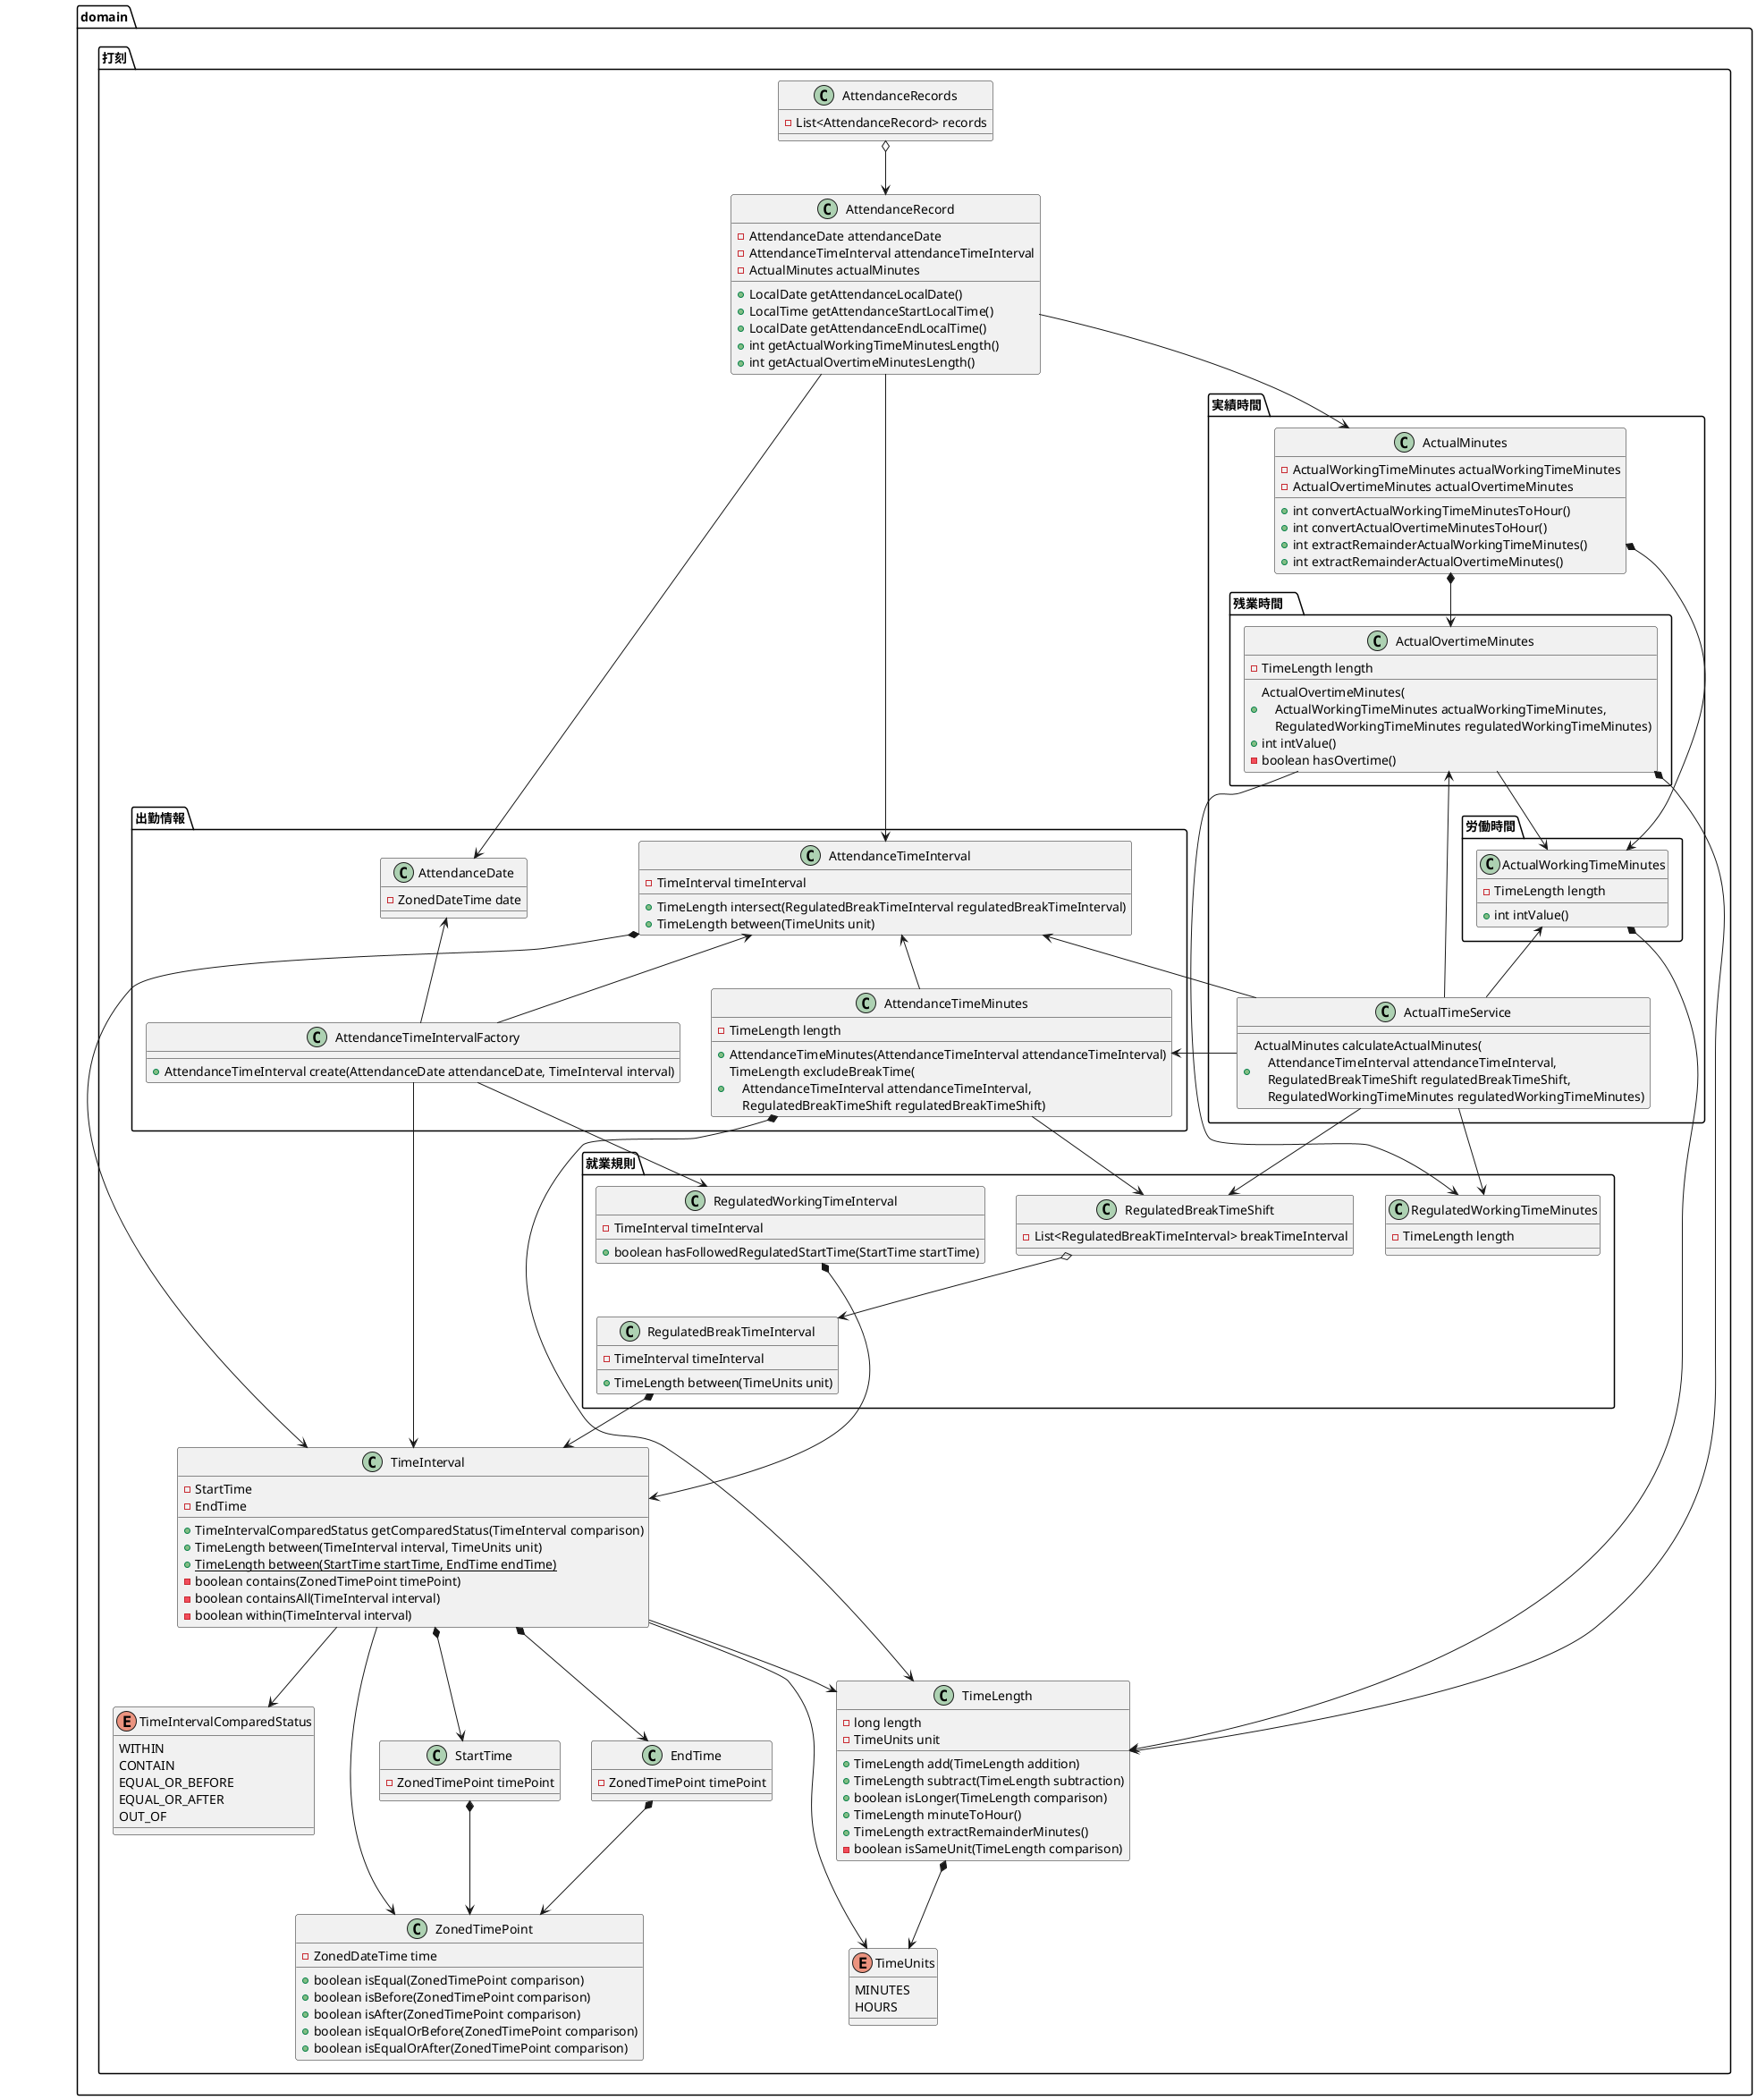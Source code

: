 @startuml

package domain {
    package 打刻 {
        class AttendanceRecord {
            - AttendanceDate attendanceDate
            - AttendanceTimeInterval attendanceTimeInterval
            - ActualMinutes actualMinutes
            + LocalDate getAttendanceLocalDate()
            + LocalTime getAttendanceStartLocalTime()
            + LocalDate getAttendanceEndLocalTime()
            + int getActualWorkingTimeMinutesLength()
            + int getActualOvertimeMinutesLength()
        }

        class AttendanceRecords {
            - List<AttendanceRecord> records
        }

        package 出勤情報 {
            class AttendanceDate {
                - ZonedDateTime date
            }
            class AttendanceTimeInterval {
                - TimeInterval timeInterval
                + TimeLength intersect(RegulatedBreakTimeInterval regulatedBreakTimeInterval)
                + TimeLength between(TimeUnits unit)
            } 
            class AttendanceTimeMinutes {
                - TimeLength length
                + AttendanceTimeMinutes(AttendanceTimeInterval attendanceTimeInterval)
                + TimeLength excludeBreakTime(\n    AttendanceTimeInterval attendanceTimeInterval, \n    RegulatedBreakTimeShift regulatedBreakTimeShift)
            }
            class AttendanceTimeIntervalFactory {
                + AttendanceTimeInterval create(AttendanceDate attendanceDate, TimeInterval interval)
            }       
        }

        package 実績時間 {
            package 残業時間　{
                class ActualOvertimeMinutes {
                    - TimeLength length
                    + ActualOvertimeMinutes(\n    ActualWorkingTimeMinutes actualWorkingTimeMinutes, \n    RegulatedWorkingTimeMinutes regulatedWorkingTimeMinutes)
                    + int intValue()
                    - boolean hasOvertime()

                }
            }
            package 労働時間 {
                class ActualWorkingTimeMinutes {
                    - TimeLength length
                    + int intValue()
                }
            }
            class ActualMinutes {
                - ActualWorkingTimeMinutes actualWorkingTimeMinutes
                - ActualOvertimeMinutes actualOvertimeMinutes
                + int convertActualWorkingTimeMinutesToHour()
                + int convertActualOvertimeMinutesToHour()
                + int extractRemainderActualWorkingTimeMinutes()
                + int extractRemainderActualOvertimeMinutes()
            }
            class ActualTimeService {
                + ActualMinutes calculateActualMinutes(\n    AttendanceTimeInterval attendanceTimeInterval, \n    RegulatedBreakTimeShift regulatedBreakTimeShift, \n    RegulatedWorkingTimeMinutes regulatedWorkingTimeMinutes)
            }
        }

        package 就業規則 {
            class RegulatedWorkingTimeMinutes {
                - TimeLength length
            }
            class RegulatedWorkingTimeInterval {
                - TimeInterval timeInterval
                + boolean hasFollowedRegulatedStartTime(StartTime startTime)
            }
            class RegulatedBreakTimeInterval {
                - TimeInterval timeInterval
                + TimeLength between(TimeUnits unit)
            }
            class RegulatedBreakTimeShift {
                - List<RegulatedBreakTimeInterval> breakTimeInterval
            }
        }
        class ZonedTimePoint {
            - ZonedDateTime time
            + boolean isEqual(ZonedTimePoint comparison) 
            + boolean isBefore(ZonedTimePoint comparison) 
            + boolean isAfter(ZonedTimePoint comparison) 
            + boolean isEqualOrBefore(ZonedTimePoint comparison) 
            + boolean isEqualOrAfter(ZonedTimePoint comparison) 
        }
        class StartTime {
            - ZonedTimePoint timePoint
        }
        class EndTime {
            - ZonedTimePoint timePoint
        }

        class TimeLength {
            - long length
            - TimeUnits unit
            + TimeLength add(TimeLength addition)
            + TimeLength subtract(TimeLength subtraction)
            + boolean isLonger(TimeLength comparison)
            + TimeLength minuteToHour()
            + TimeLength extractRemainderMinutes()
            - boolean isSameUnit(TimeLength comparison)
        }

        class TimeInterval {
            - StartTime
            - EndTime
            +  TimeIntervalComparedStatus getComparedStatus(TimeInterval comparison)
            + TimeLength between(TimeInterval interval, TimeUnits unit)
            + {static} TimeLength between(StartTime startTime, EndTime endTime)
            - boolean contains(ZonedTimePoint timePoint)
            - boolean containsAll(TimeInterval interval)
            - boolean within(TimeInterval interval)
        }
        
        enum TimeUnits {
            MINUTES
            HOURS
        }
        enum TimeIntervalComparedStatus {
            WITHIN
            CONTAIN
            EQUAL_OR_BEFORE
            EQUAL_OR_AFTER
            OUT_OF
        }

        AttendanceRecords o--> AttendanceRecord
        AttendanceRecord --> AttendanceDate
        AttendanceRecord --> AttendanceTimeInterval
        AttendanceRecord --> ActualMinutes

        ActualMinutes *--> ActualOvertimeMinutes
        ActualMinutes *--> ActualWorkingTimeMinutes

        ActualOvertimeMinutes *--> TimeLength
        ActualOvertimeMinutes -down-> ActualWorkingTimeMinutes
        ActualOvertimeMinutes --> RegulatedWorkingTimeMinutes

        ActualWorkingTimeMinutes *--> TimeLength
        ActualTimeService -up-> ActualOvertimeMinutes
        ActualTimeService -up-> ActualWorkingTimeMinutes
        ActualTimeService -left-> AttendanceTimeInterval
        ActualTimeService -left-> AttendanceTimeMinutes
        ActualTimeService --> RegulatedBreakTimeShift
        ActualTimeService --> RegulatedWorkingTimeMinutes

        AttendanceTimeMinutes *--> TimeLength
        AttendanceTimeMinutes -up-> AttendanceTimeInterval
        AttendanceTimeMinutes --> RegulatedBreakTimeShift
        AttendanceTimeInterval *--> TimeInterval
        AttendanceTimeIntervalFactory -up-> AttendanceDate
        AttendanceTimeIntervalFactory -up-> AttendanceTimeInterval
        AttendanceTimeIntervalFactory --> RegulatedWorkingTimeInterval
        AttendanceTimeIntervalFactory --> TimeInterval

        RegulatedWorkingTimeInterval *--> TimeInterval
        RegulatedBreakTimeInterval *--> TimeInterval
        RegulatedBreakTimeShift o--> RegulatedBreakTimeInterval

        TimeInterval *--> StartTime
        TimeInterval *--> EndTime

        StartTime *--> ZonedTimePoint
        EndTime *--> ZonedTimePoint

        TimeLength *--> TimeUnits

        TimeInterval --> ZonedTimePoint
        TimeInterval --> TimeIntervalComparedStatus
        TimeInterval --> TimeLength
        TimeInterval --> TimeUnits
    }

    ' package 月次集計 {
    '     class AttendanceAggregationMonthly {
    '         - TimeLength totalWorkingTimeMinutesLength
    '         - TimeLength totalOvertimeMinutesLength
    '         + public AttendanceAggregationMonthly(Optional<Integer> totalWorkingTimeMinutes, Optional<Integer> totalOvertimeMinutes)
    '         + int convertActualWorkingTimeMinutesToHour()
    '         + int convertActualOvertimeMinutesToHour()
    '         + int extractRemainderActualWorkingTimeMinutes()
    '         + int extractRemainderActualOvertimeMinutes()
    '     }
    '     class AggregationMonth {
    '         - YearMonth yearMonth
    '         + boolean equalsYearMonth(LocalDate date)
    '         - boolean equalsYear(LocalDate date)
    '         - boolean equalsMonth(LocalDate date)
    '     }
    ' }
}

' package controller {
'     class AttendanceController {
'         - AttendanceRecordingService attendanceRecordService
'         - AttendanceAggregationService attendanceAggregationService
'         + void record(String[] inputParams)
'         + void aggregateMonthly(String[] inputParams)
'　　　　　- void outputAttendanceRecord(AttendanceRecord attendanceRecord) 
'　　　　　- void outputAggregationMonthly(AggregationMonth aggregationMonth, AttendanceAggregationMonthly attendanceAggregationMonthly) 
'     }
'     AttendanceController *--> AttendanceRecordingService
'     AttendanceController *--> AttendanceAggregationService
' }

' package service {
'     class AttendanceRecordingService {
'         - AttendanceRepository attendanceRepository
'         - RegulationRepository regulationRepository
'         + AttendanceRecord register(AttendanceDate attendanceDate, AttendanceTimeInterval attendanceTimeInterval)
'     }
'     class AttendanceAggregationService {
'         - AttendanceRepository attendanceRepository
'         + AttendanceAggregationMonthly aggregateMonthly(AggregationMonth aggregationMonth)
'     }
'     interface AttendanceRepository {
'         + void register(AttendanceRecord attendanceRecord)
'         + AttendanceAggregationMonthly fetchMonthly(AggregationMonth aggregationMonth)
'     }
'     interface RegulationRepository {
'         + fetchBreakTimeIntervalShift(AttendanceDate attendanceDate)
'         + RegulatedWorkingTimeMinutes fetchRegulatedWorkingTimeMinutes(AttendanceDate attendanceDate)
'     }
'     AttendanceRecordingService   *--> AttendanceRepository
'     AttendanceRecordingService   *--> RegulationRepository
'     AttendanceAggregationService *--> AttendanceRepository
' }

' package datasource {
'     class AttendanceRepositoryCsv {
'         + void register(AttendanceRecord attendanceRecord)
'         + AttendanceAggregationMonthly fetchMonthly(AggregationMonth aggregationMonth)
'     }
'     class RegulationRepositoryCsv {
'         + BreakTimeIntervalShift fetchBreakTimeList(AttendanceDate attendanceDate)
'         + RegulatedWorkingTimeMinutes fetchRegulatedWorkingTimeMinutes(AttendanceDate attendanceDate)
'     }
'     class AttendanceCsvDao {
'         - CsvDao<AttendanceRecordEntity> csvDao 
'         - AppCsvProperties appCsvProperties 
'         + void register(AttendanceRecord attendanceRecord)
'         + AttendanceRecordEntities fetchAll(AttendanceDate attendanceDate)
'         + AttendaceRecordEntities fetchMonthly(AggregationMonth aggregationMonth)
'     }
'     class RegulatedBreakTimeCsvDao {
'         - CsvDao<RegulatedBreakTimeEntity> csvDao 
'         - AppCsvProperties appCsvProperties 
'         + RegulatedBreakTimeEntities fetchAll(AttendanceDate attendanceDate)
'     }
'     class RegulatedWorkingTimeMinutesCsvDao {
'         - CsvDao<RegulatedWorkingTimeMinutesEntity> csvDao
'         - AppCsvProperties appCsvProperties 
'         + void write(Writer writer, T bean)
'         + RegulatedWorkingTimeMinutesEntity fetch(AttendanceDate attendanceDate)
'     }
'     class CsvDao<T> {
'         + void writeAll(Writer writer, List<T> beans)
'         + void write(Writer writer, T bean)
'         + List<T> read(Reader reader, Class<? extends T> type)
'     }
'     class AttendanceRecordEntities {
'         - List<AttendanceRecordEntity> records
'         + void upsert(AttendanceRecord record)   
'         + void add(AttendanceRecord record)   
'         + void update(AttendanceRecord record)   
'         + Optional<Integer> indexOf(AttendanceRecord record)        
'     }
'     class AttendanceRecordEntity {
'         - LocalDate ymd
'         - LocalTime startDate
'         - LocalTime endDate
'         - int workingTimeMinutes
'         - int overtimeMinutes
'         - ZonedDateTime updatedAt
'     }
'     class RegulatedBreakTimeEntities {
'         - List<RegulatedBreakTimeEntity> records    
'     }
'     class RegulatedBreakTimeEntity {
'         - LocalDate validStartDate
'         - LocalDate validEndDate
'         - String breakTimeStart
'         - String breakTimeEnd
'     }
'     class RegulatedWorkingTimeMinutesEntity {
'         - LocalDate validStartDate
'         - LocalDate validEndDate
'         - int regulatedWorkingTimeMinutes
'     }
'     AttendanceRepositoryCsv .up.|> AttendanceRepository
'     AttendanceRepositoryCsv --> AttendanceCsvDao
'     AttendanceRecordEntities o--> AttendanceRecordEntity
'     AttendanceCsvDao --> AttendanceRecordEntities
'     AttendanceCsvDao --> AttendanceRecordEntity
'     AttendanceCsvDao *--> CsvDao

'     RegulationRepositoryCsv .up.|> RegulationRepository
'     RegulationRepositoryCsv --> RegulatedBreakTimeCsvDao
'     RegulationRepositoryCsv --> RegulatedWorkingTimeMinutesCsvDao

'     RegulatedBreakTimeCsvDao --> RegulatedBreakTimeEntities
'     RegulatedBreakTimeCsvDao --> RegulatedBreakTimeEntity
'     RegulatedBreakTimeCsvDao *--> CsvDao
'     RegulatedBreakTimeEntities o--> RegulatedBreakTimeEntity

'     RegulatedWorkingTimeMinutesCsvDao --> RegulatedWorkingTimeMinutesEntity
'     RegulatedWorkingTimeMinutesCsvDao *--> CsvDao
' }

@enduml